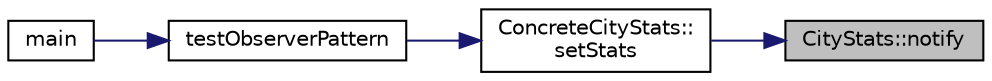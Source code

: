 digraph "CityStats::notify"
{
 // LATEX_PDF_SIZE
  edge [fontname="Helvetica",fontsize="10",labelfontname="Helvetica",labelfontsize="10"];
  node [fontname="Helvetica",fontsize="10",shape=record];
  rankdir="RL";
  Node1 [label="CityStats::notify",height=0.2,width=0.4,color="black", fillcolor="grey75", style="filled", fontcolor="black",tooltip="Notifies all observers of updates to city statistics."];
  Node1 -> Node2 [dir="back",color="midnightblue",fontsize="10",style="solid",fontname="Helvetica"];
  Node2 [label="ConcreteCityStats::\lsetStats",height=0.2,width=0.4,color="black", fillcolor="white", style="filled",URL="$classConcreteCityStats.html#af4a6c81aeee47435a95d4023043ee1ec",tooltip="Sets and updates city statistics."];
  Node2 -> Node3 [dir="back",color="midnightblue",fontsize="10",style="solid",fontname="Helvetica"];
  Node3 [label="testObserverPattern",height=0.2,width=0.4,color="black", fillcolor="white", style="filled",URL="$main_8cpp.html#a81101fb3ae1e7cebc7f7824d4bb42f23",tooltip=" "];
  Node3 -> Node4 [dir="back",color="midnightblue",fontsize="10",style="solid",fontname="Helvetica"];
  Node4 [label="main",height=0.2,width=0.4,color="black", fillcolor="white", style="filled",URL="$main_8cpp.html#ae66f6b31b5ad750f1fe042a706a4e3d4",tooltip="Main program entry point."];
}
